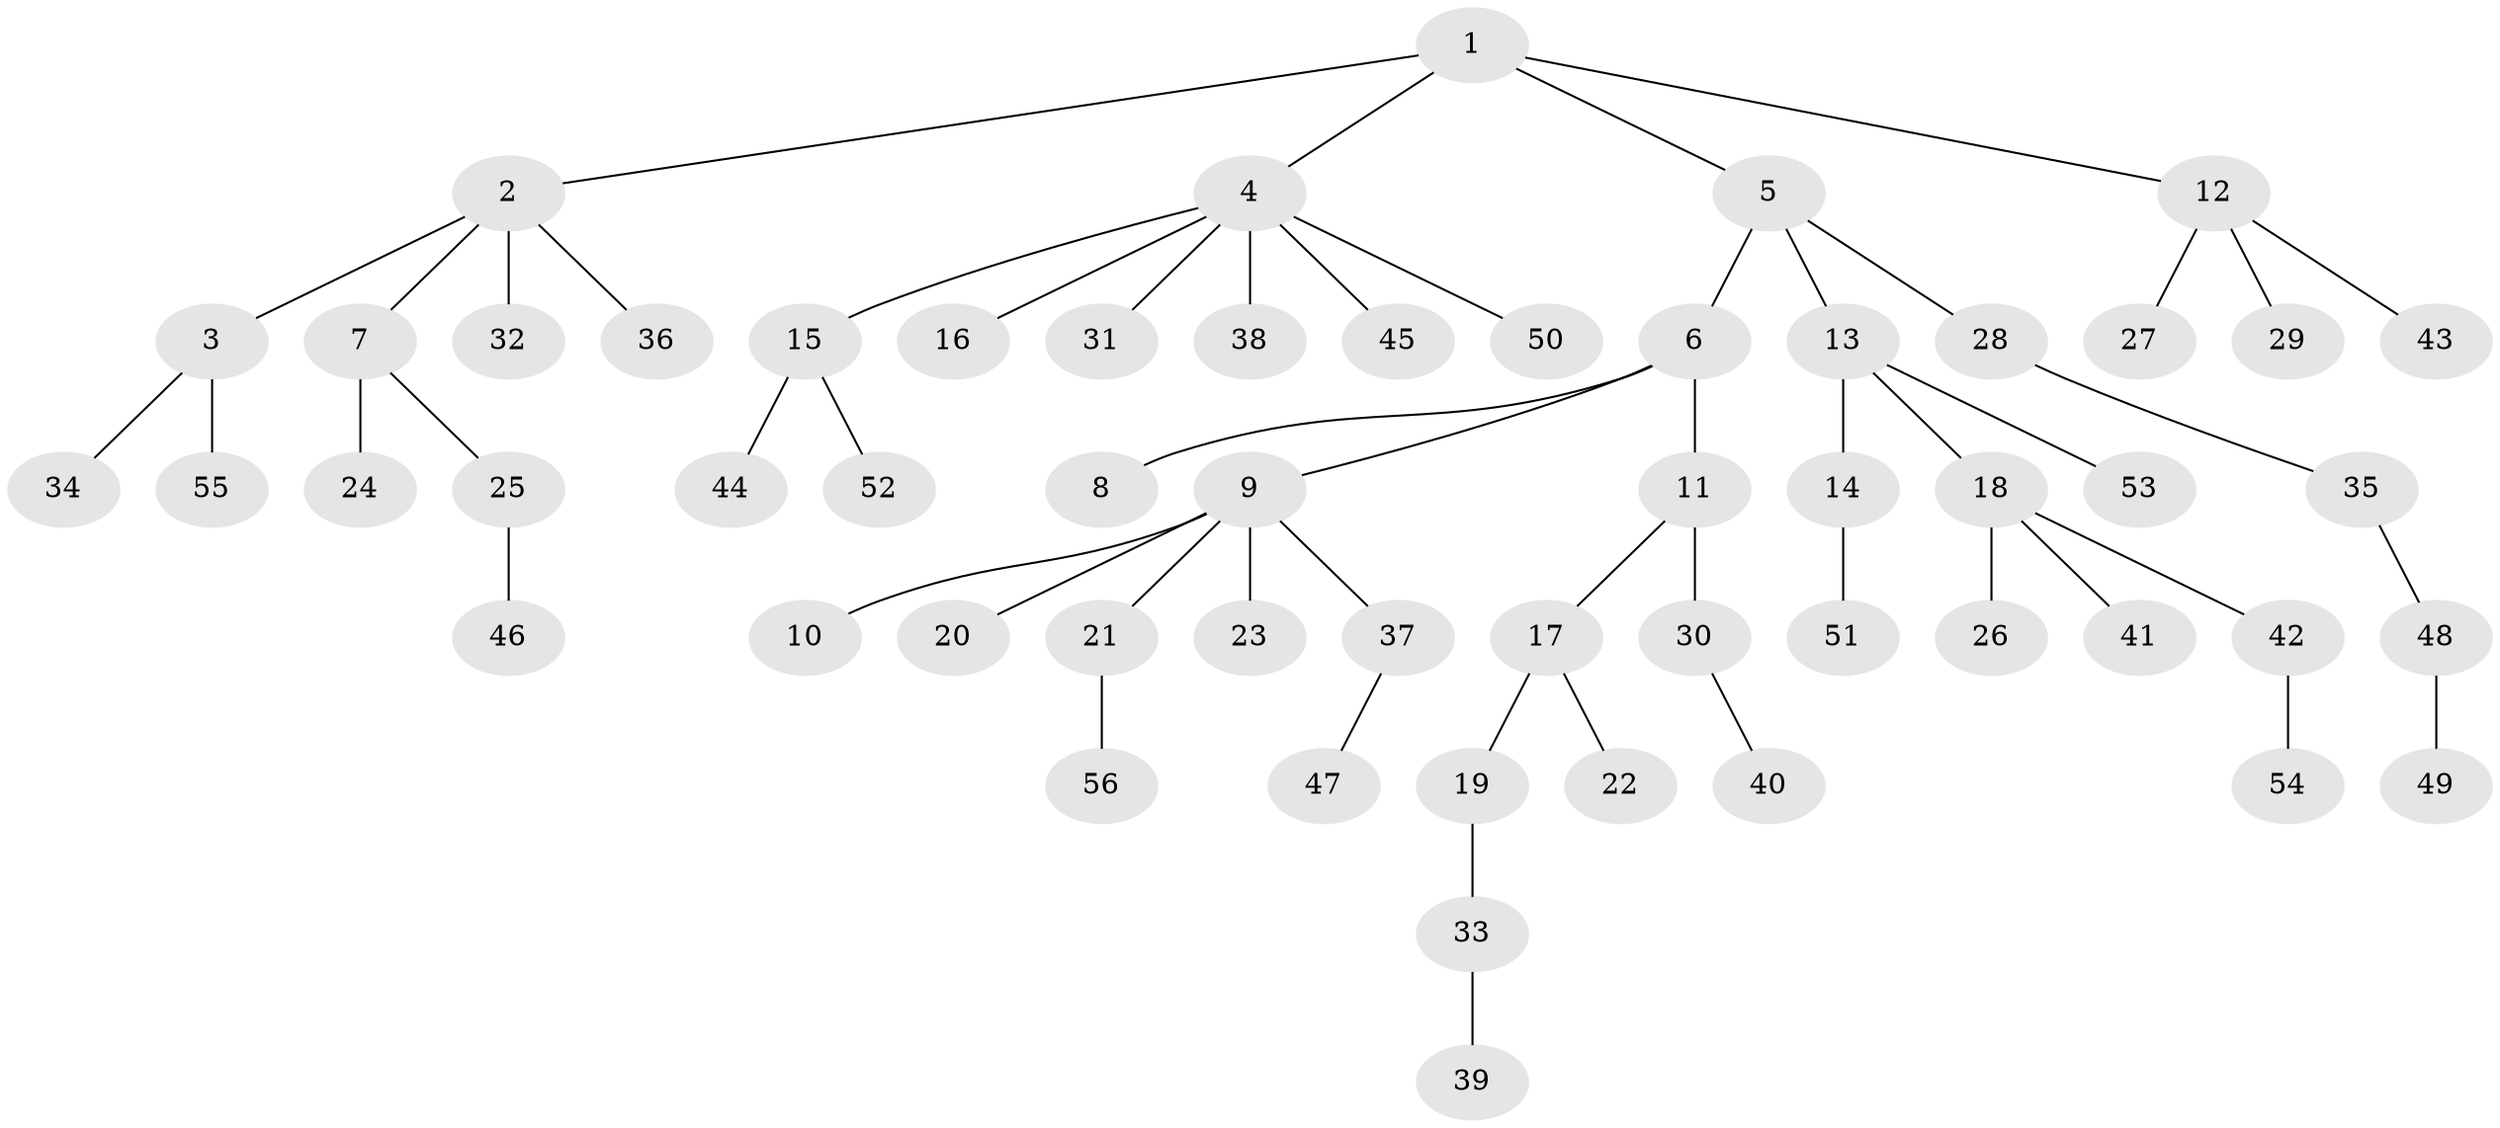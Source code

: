 // Generated by graph-tools (version 1.1) at 2025/26/03/09/25 03:26:25]
// undirected, 56 vertices, 55 edges
graph export_dot {
graph [start="1"]
  node [color=gray90,style=filled];
  1;
  2;
  3;
  4;
  5;
  6;
  7;
  8;
  9;
  10;
  11;
  12;
  13;
  14;
  15;
  16;
  17;
  18;
  19;
  20;
  21;
  22;
  23;
  24;
  25;
  26;
  27;
  28;
  29;
  30;
  31;
  32;
  33;
  34;
  35;
  36;
  37;
  38;
  39;
  40;
  41;
  42;
  43;
  44;
  45;
  46;
  47;
  48;
  49;
  50;
  51;
  52;
  53;
  54;
  55;
  56;
  1 -- 2;
  1 -- 4;
  1 -- 5;
  1 -- 12;
  2 -- 3;
  2 -- 7;
  2 -- 32;
  2 -- 36;
  3 -- 34;
  3 -- 55;
  4 -- 15;
  4 -- 16;
  4 -- 31;
  4 -- 38;
  4 -- 45;
  4 -- 50;
  5 -- 6;
  5 -- 13;
  5 -- 28;
  6 -- 8;
  6 -- 9;
  6 -- 11;
  7 -- 24;
  7 -- 25;
  9 -- 10;
  9 -- 20;
  9 -- 21;
  9 -- 23;
  9 -- 37;
  11 -- 17;
  11 -- 30;
  12 -- 27;
  12 -- 29;
  12 -- 43;
  13 -- 14;
  13 -- 18;
  13 -- 53;
  14 -- 51;
  15 -- 44;
  15 -- 52;
  17 -- 19;
  17 -- 22;
  18 -- 26;
  18 -- 41;
  18 -- 42;
  19 -- 33;
  21 -- 56;
  25 -- 46;
  28 -- 35;
  30 -- 40;
  33 -- 39;
  35 -- 48;
  37 -- 47;
  42 -- 54;
  48 -- 49;
}
